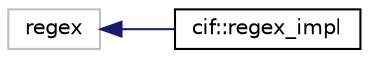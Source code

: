 digraph "Graphical Class Hierarchy"
{
  edge [fontname="Helvetica",fontsize="10",labelfontname="Helvetica",labelfontsize="10"];
  node [fontname="Helvetica",fontsize="10",shape=record];
  rankdir="LR";
  Node1564 [label="regex",height=0.2,width=0.4,color="grey75", fillcolor="white", style="filled"];
  Node1564 -> Node0 [dir="back",color="midnightblue",fontsize="10",style="solid",fontname="Helvetica"];
  Node0 [label="cif::regex_impl",height=0.2,width=0.4,color="black", fillcolor="white", style="filled",URL="$structcif_1_1regex__impl.html"];
}
